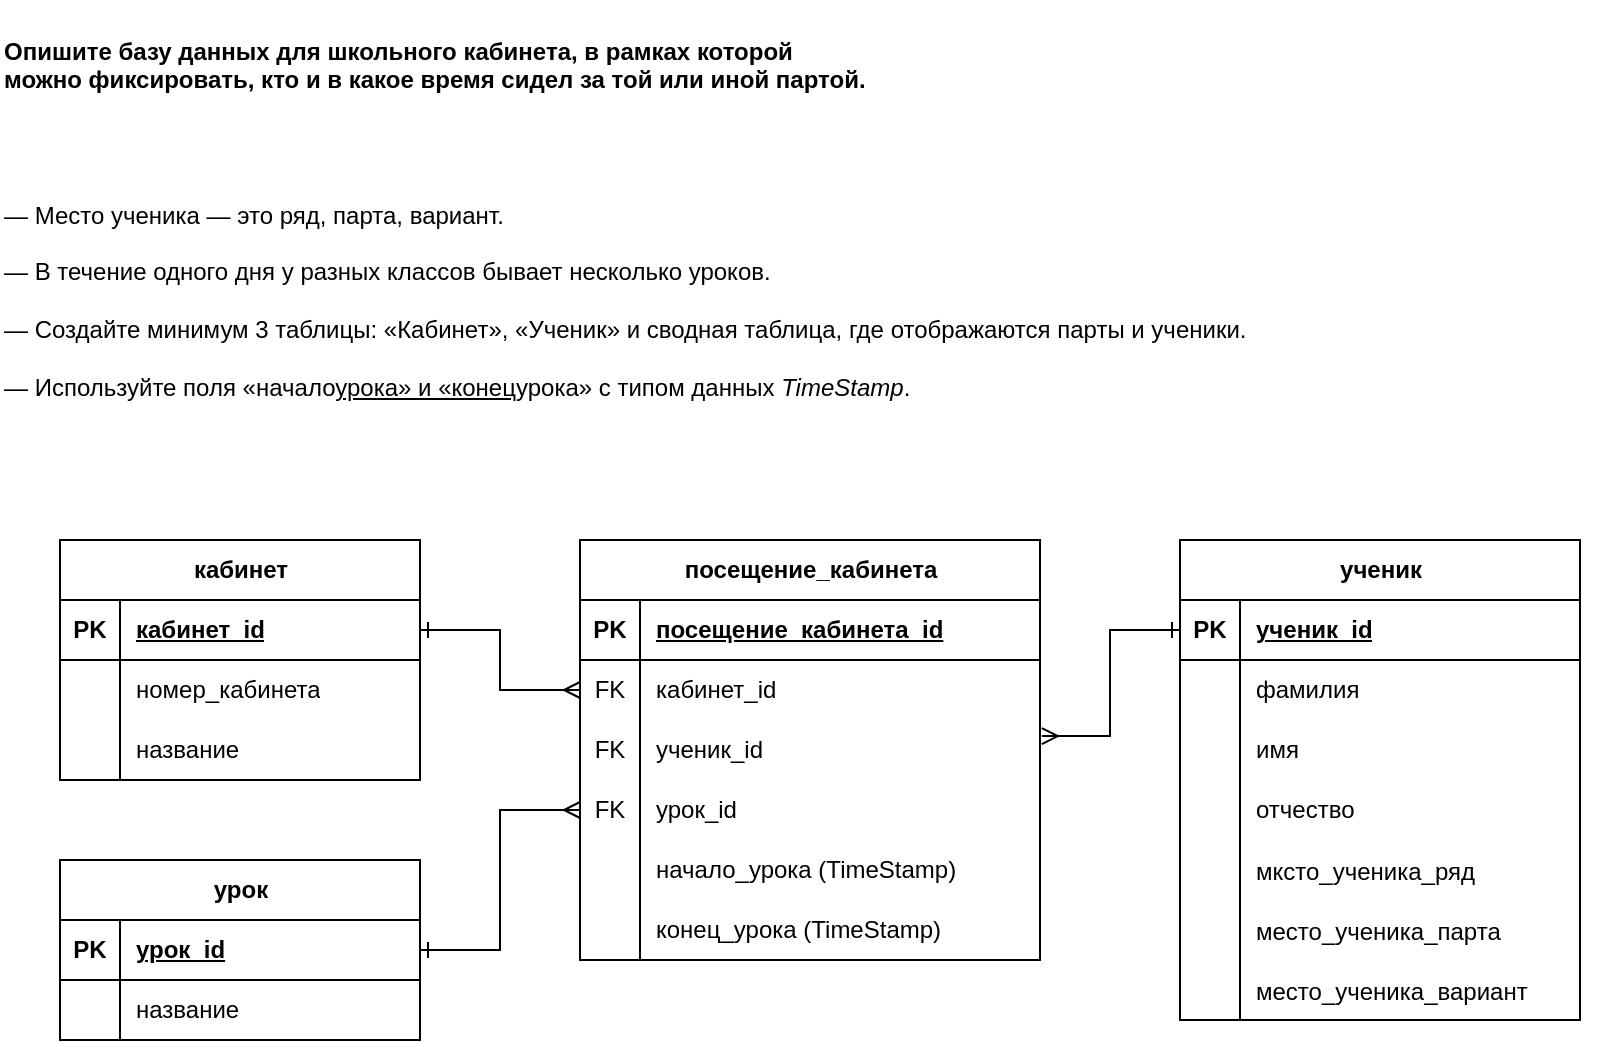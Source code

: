 <mxfile version="21.1.4">
  <diagram name="Page-1" id="039kD10yeVA2F3C_s-c-">
    <mxGraphModel dx="1398" dy="762" grid="1" gridSize="10" guides="1" tooltips="1" connect="1" arrows="1" fold="1" page="1" pageScale="1" pageWidth="827" pageHeight="1169" math="0" shadow="0">
      <root>
        <mxCell id="0" />
        <mxCell id="1" parent="0" />
        <mxCell id="CNHdDHZQIYvxRswwaer4-1" value="&lt;p&gt;&lt;strong&gt;Опишите базу данных для школьного кабинета, в рамках которой &#xa;можно фиксировать, кто и в какое время сидел за той или иной партой.&lt;/strong&gt;&lt;/p&gt;&#xa;&#xa;&lt;p&gt;— Место ученика — это ряд, парта, вариант.&lt;br&gt;&#xa;— В течение одного дня у разных классов бывает несколько уроков.&lt;br&gt;&#xa;— Создайте минимум 3 таблицы: «Кабинет», «Ученик» и сводная таблица, где отображаются парты и ученики.&lt;br&gt;&#xa;— Используйте поля «начало&lt;u&gt;урока» и «конец&lt;/u&gt;урока» с типом данных &lt;em&gt;TimeStamp&lt;/em&gt;.&lt;br&gt;&#xa;&lt;a target=&quot;_blank&quot; href=&quot;https://gb.ru/lessons/310964/homework&quot;&gt;&lt;/a&gt;&lt;/p&gt;" style="text;whiteSpace=wrap;html=1;" vertex="1" parent="1">
          <mxGeometry x="10" y="10" width="810" height="230" as="geometry" />
        </mxCell>
        <mxCell id="CNHdDHZQIYvxRswwaer4-2" value="кабинет" style="shape=table;startSize=30;container=1;collapsible=1;childLayout=tableLayout;fixedRows=1;rowLines=0;fontStyle=1;align=center;resizeLast=1;html=1;" vertex="1" parent="1">
          <mxGeometry x="40" y="280" width="180" height="120" as="geometry" />
        </mxCell>
        <mxCell id="CNHdDHZQIYvxRswwaer4-3" value="" style="shape=tableRow;horizontal=0;startSize=0;swimlaneHead=0;swimlaneBody=0;fillColor=none;collapsible=0;dropTarget=0;points=[[0,0.5],[1,0.5]];portConstraint=eastwest;top=0;left=0;right=0;bottom=1;" vertex="1" parent="CNHdDHZQIYvxRswwaer4-2">
          <mxGeometry y="30" width="180" height="30" as="geometry" />
        </mxCell>
        <mxCell id="CNHdDHZQIYvxRswwaer4-4" value="PK" style="shape=partialRectangle;connectable=0;fillColor=none;top=0;left=0;bottom=0;right=0;fontStyle=1;overflow=hidden;whiteSpace=wrap;html=1;" vertex="1" parent="CNHdDHZQIYvxRswwaer4-3">
          <mxGeometry width="30" height="30" as="geometry">
            <mxRectangle width="30" height="30" as="alternateBounds" />
          </mxGeometry>
        </mxCell>
        <mxCell id="CNHdDHZQIYvxRswwaer4-5" value="кабинет_id" style="shape=partialRectangle;connectable=0;fillColor=none;top=0;left=0;bottom=0;right=0;align=left;spacingLeft=6;fontStyle=5;overflow=hidden;whiteSpace=wrap;html=1;" vertex="1" parent="CNHdDHZQIYvxRswwaer4-3">
          <mxGeometry x="30" width="150" height="30" as="geometry">
            <mxRectangle width="150" height="30" as="alternateBounds" />
          </mxGeometry>
        </mxCell>
        <mxCell id="CNHdDHZQIYvxRswwaer4-6" value="" style="shape=tableRow;horizontal=0;startSize=0;swimlaneHead=0;swimlaneBody=0;fillColor=none;collapsible=0;dropTarget=0;points=[[0,0.5],[1,0.5]];portConstraint=eastwest;top=0;left=0;right=0;bottom=0;" vertex="1" parent="CNHdDHZQIYvxRswwaer4-2">
          <mxGeometry y="60" width="180" height="30" as="geometry" />
        </mxCell>
        <mxCell id="CNHdDHZQIYvxRswwaer4-7" value="" style="shape=partialRectangle;connectable=0;fillColor=none;top=0;left=0;bottom=0;right=0;editable=1;overflow=hidden;whiteSpace=wrap;html=1;" vertex="1" parent="CNHdDHZQIYvxRswwaer4-6">
          <mxGeometry width="30" height="30" as="geometry">
            <mxRectangle width="30" height="30" as="alternateBounds" />
          </mxGeometry>
        </mxCell>
        <mxCell id="CNHdDHZQIYvxRswwaer4-8" value="номер_кабинета" style="shape=partialRectangle;connectable=0;fillColor=none;top=0;left=0;bottom=0;right=0;align=left;spacingLeft=6;overflow=hidden;whiteSpace=wrap;html=1;" vertex="1" parent="CNHdDHZQIYvxRswwaer4-6">
          <mxGeometry x="30" width="150" height="30" as="geometry">
            <mxRectangle width="150" height="30" as="alternateBounds" />
          </mxGeometry>
        </mxCell>
        <mxCell id="CNHdDHZQIYvxRswwaer4-9" value="" style="shape=tableRow;horizontal=0;startSize=0;swimlaneHead=0;swimlaneBody=0;fillColor=none;collapsible=0;dropTarget=0;points=[[0,0.5],[1,0.5]];portConstraint=eastwest;top=0;left=0;right=0;bottom=0;" vertex="1" parent="CNHdDHZQIYvxRswwaer4-2">
          <mxGeometry y="90" width="180" height="30" as="geometry" />
        </mxCell>
        <mxCell id="CNHdDHZQIYvxRswwaer4-10" value="" style="shape=partialRectangle;connectable=0;fillColor=none;top=0;left=0;bottom=0;right=0;editable=1;overflow=hidden;whiteSpace=wrap;html=1;" vertex="1" parent="CNHdDHZQIYvxRswwaer4-9">
          <mxGeometry width="30" height="30" as="geometry">
            <mxRectangle width="30" height="30" as="alternateBounds" />
          </mxGeometry>
        </mxCell>
        <mxCell id="CNHdDHZQIYvxRswwaer4-11" value="название" style="shape=partialRectangle;connectable=0;fillColor=none;top=0;left=0;bottom=0;right=0;align=left;spacingLeft=6;overflow=hidden;whiteSpace=wrap;html=1;" vertex="1" parent="CNHdDHZQIYvxRswwaer4-9">
          <mxGeometry x="30" width="150" height="30" as="geometry">
            <mxRectangle width="150" height="30" as="alternateBounds" />
          </mxGeometry>
        </mxCell>
        <mxCell id="CNHdDHZQIYvxRswwaer4-22" value="ученик" style="shape=table;startSize=30;container=1;collapsible=1;childLayout=tableLayout;fixedRows=1;rowLines=0;fontStyle=1;align=center;resizeLast=1;html=1;" vertex="1" parent="1">
          <mxGeometry x="600" y="280" width="200" height="240" as="geometry" />
        </mxCell>
        <mxCell id="CNHdDHZQIYvxRswwaer4-23" value="" style="shape=tableRow;horizontal=0;startSize=0;swimlaneHead=0;swimlaneBody=0;fillColor=none;collapsible=0;dropTarget=0;points=[[0,0.5],[1,0.5]];portConstraint=eastwest;top=0;left=0;right=0;bottom=1;" vertex="1" parent="CNHdDHZQIYvxRswwaer4-22">
          <mxGeometry y="30" width="200" height="30" as="geometry" />
        </mxCell>
        <mxCell id="CNHdDHZQIYvxRswwaer4-24" value="PK" style="shape=partialRectangle;connectable=0;fillColor=none;top=0;left=0;bottom=0;right=0;fontStyle=1;overflow=hidden;whiteSpace=wrap;html=1;" vertex="1" parent="CNHdDHZQIYvxRswwaer4-23">
          <mxGeometry width="30" height="30" as="geometry">
            <mxRectangle width="30" height="30" as="alternateBounds" />
          </mxGeometry>
        </mxCell>
        <mxCell id="CNHdDHZQIYvxRswwaer4-25" value="&lt;div&gt;ученик_id&lt;/div&gt;" style="shape=partialRectangle;connectable=0;fillColor=none;top=0;left=0;bottom=0;right=0;align=left;spacingLeft=6;fontStyle=5;overflow=hidden;whiteSpace=wrap;html=1;" vertex="1" parent="CNHdDHZQIYvxRswwaer4-23">
          <mxGeometry x="30" width="170" height="30" as="geometry">
            <mxRectangle width="170" height="30" as="alternateBounds" />
          </mxGeometry>
        </mxCell>
        <mxCell id="CNHdDHZQIYvxRswwaer4-26" value="" style="shape=tableRow;horizontal=0;startSize=0;swimlaneHead=0;swimlaneBody=0;fillColor=none;collapsible=0;dropTarget=0;points=[[0,0.5],[1,0.5]];portConstraint=eastwest;top=0;left=0;right=0;bottom=0;" vertex="1" parent="CNHdDHZQIYvxRswwaer4-22">
          <mxGeometry y="60" width="200" height="30" as="geometry" />
        </mxCell>
        <mxCell id="CNHdDHZQIYvxRswwaer4-27" value="" style="shape=partialRectangle;connectable=0;fillColor=none;top=0;left=0;bottom=0;right=0;editable=1;overflow=hidden;whiteSpace=wrap;html=1;" vertex="1" parent="CNHdDHZQIYvxRswwaer4-26">
          <mxGeometry width="30" height="30" as="geometry">
            <mxRectangle width="30" height="30" as="alternateBounds" />
          </mxGeometry>
        </mxCell>
        <mxCell id="CNHdDHZQIYvxRswwaer4-28" value="фамилия" style="shape=partialRectangle;connectable=0;fillColor=none;top=0;left=0;bottom=0;right=0;align=left;spacingLeft=6;overflow=hidden;whiteSpace=wrap;html=1;" vertex="1" parent="CNHdDHZQIYvxRswwaer4-26">
          <mxGeometry x="30" width="170" height="30" as="geometry">
            <mxRectangle width="170" height="30" as="alternateBounds" />
          </mxGeometry>
        </mxCell>
        <mxCell id="CNHdDHZQIYvxRswwaer4-29" value="" style="shape=tableRow;horizontal=0;startSize=0;swimlaneHead=0;swimlaneBody=0;fillColor=none;collapsible=0;dropTarget=0;points=[[0,0.5],[1,0.5]];portConstraint=eastwest;top=0;left=0;right=0;bottom=0;" vertex="1" parent="CNHdDHZQIYvxRswwaer4-22">
          <mxGeometry y="90" width="200" height="30" as="geometry" />
        </mxCell>
        <mxCell id="CNHdDHZQIYvxRswwaer4-30" value="" style="shape=partialRectangle;connectable=0;fillColor=none;top=0;left=0;bottom=0;right=0;editable=1;overflow=hidden;whiteSpace=wrap;html=1;" vertex="1" parent="CNHdDHZQIYvxRswwaer4-29">
          <mxGeometry width="30" height="30" as="geometry">
            <mxRectangle width="30" height="30" as="alternateBounds" />
          </mxGeometry>
        </mxCell>
        <mxCell id="CNHdDHZQIYvxRswwaer4-31" value="имя" style="shape=partialRectangle;connectable=0;fillColor=none;top=0;left=0;bottom=0;right=0;align=left;spacingLeft=6;overflow=hidden;whiteSpace=wrap;html=1;" vertex="1" parent="CNHdDHZQIYvxRswwaer4-29">
          <mxGeometry x="30" width="170" height="30" as="geometry">
            <mxRectangle width="170" height="30" as="alternateBounds" />
          </mxGeometry>
        </mxCell>
        <mxCell id="CNHdDHZQIYvxRswwaer4-32" value="" style="shape=tableRow;horizontal=0;startSize=0;swimlaneHead=0;swimlaneBody=0;fillColor=none;collapsible=0;dropTarget=0;points=[[0,0.5],[1,0.5]];portConstraint=eastwest;top=0;left=0;right=0;bottom=0;" vertex="1" parent="CNHdDHZQIYvxRswwaer4-22">
          <mxGeometry y="120" width="200" height="30" as="geometry" />
        </mxCell>
        <mxCell id="CNHdDHZQIYvxRswwaer4-33" value="" style="shape=partialRectangle;connectable=0;fillColor=none;top=0;left=0;bottom=0;right=0;editable=1;overflow=hidden;whiteSpace=wrap;html=1;" vertex="1" parent="CNHdDHZQIYvxRswwaer4-32">
          <mxGeometry width="30" height="30" as="geometry">
            <mxRectangle width="30" height="30" as="alternateBounds" />
          </mxGeometry>
        </mxCell>
        <mxCell id="CNHdDHZQIYvxRswwaer4-34" value="отчество" style="shape=partialRectangle;connectable=0;fillColor=none;top=0;left=0;bottom=0;right=0;align=left;spacingLeft=6;overflow=hidden;whiteSpace=wrap;html=1;" vertex="1" parent="CNHdDHZQIYvxRswwaer4-32">
          <mxGeometry x="30" width="170" height="30" as="geometry">
            <mxRectangle width="170" height="30" as="alternateBounds" />
          </mxGeometry>
        </mxCell>
        <mxCell id="CNHdDHZQIYvxRswwaer4-35" value="" style="shape=tableRow;horizontal=0;startSize=0;swimlaneHead=0;swimlaneBody=0;fillColor=none;collapsible=0;dropTarget=0;points=[[0,0.5],[1,0.5]];portConstraint=eastwest;top=0;left=0;right=0;bottom=0;" vertex="1" parent="CNHdDHZQIYvxRswwaer4-22">
          <mxGeometry y="150" width="200" height="30" as="geometry" />
        </mxCell>
        <mxCell id="CNHdDHZQIYvxRswwaer4-36" value="" style="shape=partialRectangle;connectable=0;fillColor=none;top=0;left=0;bottom=0;right=0;editable=1;overflow=hidden;" vertex="1" parent="CNHdDHZQIYvxRswwaer4-35">
          <mxGeometry width="30" height="30" as="geometry">
            <mxRectangle width="30" height="30" as="alternateBounds" />
          </mxGeometry>
        </mxCell>
        <mxCell id="CNHdDHZQIYvxRswwaer4-37" value="мксто_ученика_ряд" style="shape=partialRectangle;connectable=0;fillColor=none;top=0;left=0;bottom=0;right=0;align=left;spacingLeft=6;overflow=hidden;" vertex="1" parent="CNHdDHZQIYvxRswwaer4-35">
          <mxGeometry x="30" width="170" height="30" as="geometry">
            <mxRectangle width="170" height="30" as="alternateBounds" />
          </mxGeometry>
        </mxCell>
        <mxCell id="CNHdDHZQIYvxRswwaer4-38" value="" style="shape=tableRow;horizontal=0;startSize=0;swimlaneHead=0;swimlaneBody=0;fillColor=none;collapsible=0;dropTarget=0;points=[[0,0.5],[1,0.5]];portConstraint=eastwest;top=0;left=0;right=0;bottom=0;" vertex="1" parent="CNHdDHZQIYvxRswwaer4-22">
          <mxGeometry y="180" width="200" height="30" as="geometry" />
        </mxCell>
        <mxCell id="CNHdDHZQIYvxRswwaer4-39" value="" style="shape=partialRectangle;connectable=0;fillColor=none;top=0;left=0;bottom=0;right=0;editable=1;overflow=hidden;" vertex="1" parent="CNHdDHZQIYvxRswwaer4-38">
          <mxGeometry width="30" height="30" as="geometry">
            <mxRectangle width="30" height="30" as="alternateBounds" />
          </mxGeometry>
        </mxCell>
        <mxCell id="CNHdDHZQIYvxRswwaer4-40" value="место_ученика_парта" style="shape=partialRectangle;connectable=0;fillColor=none;top=0;left=0;bottom=0;right=0;align=left;spacingLeft=6;overflow=hidden;" vertex="1" parent="CNHdDHZQIYvxRswwaer4-38">
          <mxGeometry x="30" width="170" height="30" as="geometry">
            <mxRectangle width="170" height="30" as="alternateBounds" />
          </mxGeometry>
        </mxCell>
        <mxCell id="CNHdDHZQIYvxRswwaer4-41" value="" style="shape=tableRow;horizontal=0;startSize=0;swimlaneHead=0;swimlaneBody=0;fillColor=none;collapsible=0;dropTarget=0;points=[[0,0.5],[1,0.5]];portConstraint=eastwest;top=0;left=0;right=0;bottom=0;" vertex="1" parent="CNHdDHZQIYvxRswwaer4-22">
          <mxGeometry y="210" width="200" height="30" as="geometry" />
        </mxCell>
        <mxCell id="CNHdDHZQIYvxRswwaer4-42" value="" style="shape=partialRectangle;connectable=0;fillColor=none;top=0;left=0;bottom=0;right=0;editable=1;overflow=hidden;" vertex="1" parent="CNHdDHZQIYvxRswwaer4-41">
          <mxGeometry width="30" height="30" as="geometry">
            <mxRectangle width="30" height="30" as="alternateBounds" />
          </mxGeometry>
        </mxCell>
        <mxCell id="CNHdDHZQIYvxRswwaer4-43" value="место_ученика_вариант" style="shape=partialRectangle;connectable=0;fillColor=none;top=0;left=0;bottom=0;right=0;align=left;spacingLeft=6;overflow=hidden;" vertex="1" parent="CNHdDHZQIYvxRswwaer4-41">
          <mxGeometry x="30" width="170" height="30" as="geometry">
            <mxRectangle width="170" height="30" as="alternateBounds" />
          </mxGeometry>
        </mxCell>
        <mxCell id="CNHdDHZQIYvxRswwaer4-44" value="посещение_кабинета" style="shape=table;startSize=30;container=1;collapsible=1;childLayout=tableLayout;fixedRows=1;rowLines=0;fontStyle=1;align=center;resizeLast=1;html=1;" vertex="1" parent="1">
          <mxGeometry x="300" y="280" width="230" height="210" as="geometry" />
        </mxCell>
        <mxCell id="CNHdDHZQIYvxRswwaer4-45" value="" style="shape=tableRow;horizontal=0;startSize=0;swimlaneHead=0;swimlaneBody=0;fillColor=none;collapsible=0;dropTarget=0;points=[[0,0.5],[1,0.5]];portConstraint=eastwest;top=0;left=0;right=0;bottom=1;" vertex="1" parent="CNHdDHZQIYvxRswwaer4-44">
          <mxGeometry y="30" width="230" height="30" as="geometry" />
        </mxCell>
        <mxCell id="CNHdDHZQIYvxRswwaer4-46" value="PK" style="shape=partialRectangle;connectable=0;fillColor=none;top=0;left=0;bottom=0;right=0;fontStyle=1;overflow=hidden;whiteSpace=wrap;html=1;" vertex="1" parent="CNHdDHZQIYvxRswwaer4-45">
          <mxGeometry width="30" height="30" as="geometry">
            <mxRectangle width="30" height="30" as="alternateBounds" />
          </mxGeometry>
        </mxCell>
        <mxCell id="CNHdDHZQIYvxRswwaer4-47" value="посещение_кабинета_id" style="shape=partialRectangle;connectable=0;fillColor=none;top=0;left=0;bottom=0;right=0;align=left;spacingLeft=6;fontStyle=5;overflow=hidden;whiteSpace=wrap;html=1;" vertex="1" parent="CNHdDHZQIYvxRswwaer4-45">
          <mxGeometry x="30" width="200" height="30" as="geometry">
            <mxRectangle width="200" height="30" as="alternateBounds" />
          </mxGeometry>
        </mxCell>
        <mxCell id="CNHdDHZQIYvxRswwaer4-57" value="" style="shape=tableRow;horizontal=0;startSize=0;swimlaneHead=0;swimlaneBody=0;fillColor=none;collapsible=0;dropTarget=0;points=[[0,0.5],[1,0.5]];portConstraint=eastwest;top=0;left=0;right=0;bottom=0;" vertex="1" parent="CNHdDHZQIYvxRswwaer4-44">
          <mxGeometry y="60" width="230" height="30" as="geometry" />
        </mxCell>
        <mxCell id="CNHdDHZQIYvxRswwaer4-58" value="FK" style="shape=partialRectangle;connectable=0;fillColor=none;top=0;left=0;bottom=0;right=0;fontStyle=0;overflow=hidden;whiteSpace=wrap;html=1;" vertex="1" parent="CNHdDHZQIYvxRswwaer4-57">
          <mxGeometry width="30" height="30" as="geometry">
            <mxRectangle width="30" height="30" as="alternateBounds" />
          </mxGeometry>
        </mxCell>
        <mxCell id="CNHdDHZQIYvxRswwaer4-59" value="кабинет_id" style="shape=partialRectangle;connectable=0;fillColor=none;top=0;left=0;bottom=0;right=0;align=left;spacingLeft=6;fontStyle=0;overflow=hidden;whiteSpace=wrap;html=1;" vertex="1" parent="CNHdDHZQIYvxRswwaer4-57">
          <mxGeometry x="30" width="200" height="30" as="geometry">
            <mxRectangle width="200" height="30" as="alternateBounds" />
          </mxGeometry>
        </mxCell>
        <mxCell id="CNHdDHZQIYvxRswwaer4-60" value="" style="shape=tableRow;horizontal=0;startSize=0;swimlaneHead=0;swimlaneBody=0;fillColor=none;collapsible=0;dropTarget=0;points=[[0,0.5],[1,0.5]];portConstraint=eastwest;top=0;left=0;right=0;bottom=0;" vertex="1" parent="CNHdDHZQIYvxRswwaer4-44">
          <mxGeometry y="90" width="230" height="30" as="geometry" />
        </mxCell>
        <mxCell id="CNHdDHZQIYvxRswwaer4-61" value="FK" style="shape=partialRectangle;connectable=0;fillColor=none;top=0;left=0;bottom=0;right=0;fontStyle=0;overflow=hidden;whiteSpace=wrap;html=1;" vertex="1" parent="CNHdDHZQIYvxRswwaer4-60">
          <mxGeometry width="30" height="30" as="geometry">
            <mxRectangle width="30" height="30" as="alternateBounds" />
          </mxGeometry>
        </mxCell>
        <mxCell id="CNHdDHZQIYvxRswwaer4-62" value="ученик_id" style="shape=partialRectangle;connectable=0;fillColor=none;top=0;left=0;bottom=0;right=0;align=left;spacingLeft=6;fontStyle=0;overflow=hidden;whiteSpace=wrap;html=1;" vertex="1" parent="CNHdDHZQIYvxRswwaer4-60">
          <mxGeometry x="30" width="200" height="30" as="geometry">
            <mxRectangle width="200" height="30" as="alternateBounds" />
          </mxGeometry>
        </mxCell>
        <mxCell id="CNHdDHZQIYvxRswwaer4-65" value="" style="shape=tableRow;horizontal=0;startSize=0;swimlaneHead=0;swimlaneBody=0;fillColor=none;collapsible=0;dropTarget=0;points=[[0,0.5],[1,0.5]];portConstraint=eastwest;top=0;left=0;right=0;bottom=0;" vertex="1" parent="CNHdDHZQIYvxRswwaer4-44">
          <mxGeometry y="120" width="230" height="30" as="geometry" />
        </mxCell>
        <mxCell id="CNHdDHZQIYvxRswwaer4-66" value="FK" style="shape=partialRectangle;connectable=0;fillColor=none;top=0;left=0;bottom=0;right=0;fontStyle=0;overflow=hidden;whiteSpace=wrap;html=1;" vertex="1" parent="CNHdDHZQIYvxRswwaer4-65">
          <mxGeometry width="30" height="30" as="geometry">
            <mxRectangle width="30" height="30" as="alternateBounds" />
          </mxGeometry>
        </mxCell>
        <mxCell id="CNHdDHZQIYvxRswwaer4-67" value="урок_id" style="shape=partialRectangle;connectable=0;fillColor=none;top=0;left=0;bottom=0;right=0;align=left;spacingLeft=6;fontStyle=0;overflow=hidden;whiteSpace=wrap;html=1;" vertex="1" parent="CNHdDHZQIYvxRswwaer4-65">
          <mxGeometry x="30" width="200" height="30" as="geometry">
            <mxRectangle width="200" height="30" as="alternateBounds" />
          </mxGeometry>
        </mxCell>
        <mxCell id="CNHdDHZQIYvxRswwaer4-48" value="" style="shape=tableRow;horizontal=0;startSize=0;swimlaneHead=0;swimlaneBody=0;fillColor=none;collapsible=0;dropTarget=0;points=[[0,0.5],[1,0.5]];portConstraint=eastwest;top=0;left=0;right=0;bottom=0;" vertex="1" parent="CNHdDHZQIYvxRswwaer4-44">
          <mxGeometry y="150" width="230" height="30" as="geometry" />
        </mxCell>
        <mxCell id="CNHdDHZQIYvxRswwaer4-49" value="" style="shape=partialRectangle;connectable=0;fillColor=none;top=0;left=0;bottom=0;right=0;editable=1;overflow=hidden;whiteSpace=wrap;html=1;" vertex="1" parent="CNHdDHZQIYvxRswwaer4-48">
          <mxGeometry width="30" height="30" as="geometry">
            <mxRectangle width="30" height="30" as="alternateBounds" />
          </mxGeometry>
        </mxCell>
        <mxCell id="CNHdDHZQIYvxRswwaer4-50" value="начало_урока (TimeStamp)" style="shape=partialRectangle;connectable=0;fillColor=none;top=0;left=0;bottom=0;right=0;align=left;spacingLeft=6;overflow=hidden;whiteSpace=wrap;html=1;" vertex="1" parent="CNHdDHZQIYvxRswwaer4-48">
          <mxGeometry x="30" width="200" height="30" as="geometry">
            <mxRectangle width="200" height="30" as="alternateBounds" />
          </mxGeometry>
        </mxCell>
        <mxCell id="CNHdDHZQIYvxRswwaer4-51" value="" style="shape=tableRow;horizontal=0;startSize=0;swimlaneHead=0;swimlaneBody=0;fillColor=none;collapsible=0;dropTarget=0;points=[[0,0.5],[1,0.5]];portConstraint=eastwest;top=0;left=0;right=0;bottom=0;" vertex="1" parent="CNHdDHZQIYvxRswwaer4-44">
          <mxGeometry y="180" width="230" height="30" as="geometry" />
        </mxCell>
        <mxCell id="CNHdDHZQIYvxRswwaer4-52" value="" style="shape=partialRectangle;connectable=0;fillColor=none;top=0;left=0;bottom=0;right=0;editable=1;overflow=hidden;whiteSpace=wrap;html=1;" vertex="1" parent="CNHdDHZQIYvxRswwaer4-51">
          <mxGeometry width="30" height="30" as="geometry">
            <mxRectangle width="30" height="30" as="alternateBounds" />
          </mxGeometry>
        </mxCell>
        <mxCell id="CNHdDHZQIYvxRswwaer4-53" value="конец_урока (TimeStamp)" style="shape=partialRectangle;connectable=0;fillColor=none;top=0;left=0;bottom=0;right=0;align=left;spacingLeft=6;overflow=hidden;whiteSpace=wrap;html=1;" vertex="1" parent="CNHdDHZQIYvxRswwaer4-51">
          <mxGeometry x="30" width="200" height="30" as="geometry">
            <mxRectangle width="200" height="30" as="alternateBounds" />
          </mxGeometry>
        </mxCell>
        <mxCell id="CNHdDHZQIYvxRswwaer4-63" style="edgeStyle=orthogonalEdgeStyle;rounded=0;orthogonalLoop=1;jettySize=auto;html=1;exitX=1;exitY=0.5;exitDx=0;exitDy=0;entryX=0;entryY=0.5;entryDx=0;entryDy=0;startArrow=ERone;startFill=0;endArrow=ERmany;endFill=0;" edge="1" parent="1" source="CNHdDHZQIYvxRswwaer4-3" target="CNHdDHZQIYvxRswwaer4-57">
          <mxGeometry relative="1" as="geometry" />
        </mxCell>
        <mxCell id="CNHdDHZQIYvxRswwaer4-64" style="edgeStyle=orthogonalEdgeStyle;rounded=0;orthogonalLoop=1;jettySize=auto;html=1;entryX=1.004;entryY=0.267;entryDx=0;entryDy=0;endArrow=ERmany;endFill=0;startArrow=ERone;startFill=0;entryPerimeter=0;" edge="1" parent="1" source="CNHdDHZQIYvxRswwaer4-23" target="CNHdDHZQIYvxRswwaer4-60">
          <mxGeometry relative="1" as="geometry">
            <mxPoint x="580" y="410" as="sourcePoint" />
          </mxGeometry>
        </mxCell>
        <mxCell id="CNHdDHZQIYvxRswwaer4-68" value="урок" style="shape=table;startSize=30;container=1;collapsible=1;childLayout=tableLayout;fixedRows=1;rowLines=0;fontStyle=1;align=center;resizeLast=1;html=1;" vertex="1" parent="1">
          <mxGeometry x="40" y="440" width="180" height="90" as="geometry" />
        </mxCell>
        <mxCell id="CNHdDHZQIYvxRswwaer4-69" value="" style="shape=tableRow;horizontal=0;startSize=0;swimlaneHead=0;swimlaneBody=0;fillColor=none;collapsible=0;dropTarget=0;points=[[0,0.5],[1,0.5]];portConstraint=eastwest;top=0;left=0;right=0;bottom=1;" vertex="1" parent="CNHdDHZQIYvxRswwaer4-68">
          <mxGeometry y="30" width="180" height="30" as="geometry" />
        </mxCell>
        <mxCell id="CNHdDHZQIYvxRswwaer4-70" value="PK" style="shape=partialRectangle;connectable=0;fillColor=none;top=0;left=0;bottom=0;right=0;fontStyle=1;overflow=hidden;whiteSpace=wrap;html=1;" vertex="1" parent="CNHdDHZQIYvxRswwaer4-69">
          <mxGeometry width="30" height="30" as="geometry">
            <mxRectangle width="30" height="30" as="alternateBounds" />
          </mxGeometry>
        </mxCell>
        <mxCell id="CNHdDHZQIYvxRswwaer4-71" value="урок_id" style="shape=partialRectangle;connectable=0;fillColor=none;top=0;left=0;bottom=0;right=0;align=left;spacingLeft=6;fontStyle=5;overflow=hidden;whiteSpace=wrap;html=1;" vertex="1" parent="CNHdDHZQIYvxRswwaer4-69">
          <mxGeometry x="30" width="150" height="30" as="geometry">
            <mxRectangle width="150" height="30" as="alternateBounds" />
          </mxGeometry>
        </mxCell>
        <mxCell id="CNHdDHZQIYvxRswwaer4-72" value="" style="shape=tableRow;horizontal=0;startSize=0;swimlaneHead=0;swimlaneBody=0;fillColor=none;collapsible=0;dropTarget=0;points=[[0,0.5],[1,0.5]];portConstraint=eastwest;top=0;left=0;right=0;bottom=0;" vertex="1" parent="CNHdDHZQIYvxRswwaer4-68">
          <mxGeometry y="60" width="180" height="30" as="geometry" />
        </mxCell>
        <mxCell id="CNHdDHZQIYvxRswwaer4-73" value="" style="shape=partialRectangle;connectable=0;fillColor=none;top=0;left=0;bottom=0;right=0;editable=1;overflow=hidden;whiteSpace=wrap;html=1;" vertex="1" parent="CNHdDHZQIYvxRswwaer4-72">
          <mxGeometry width="30" height="30" as="geometry">
            <mxRectangle width="30" height="30" as="alternateBounds" />
          </mxGeometry>
        </mxCell>
        <mxCell id="CNHdDHZQIYvxRswwaer4-74" value="название" style="shape=partialRectangle;connectable=0;fillColor=none;top=0;left=0;bottom=0;right=0;align=left;spacingLeft=6;overflow=hidden;whiteSpace=wrap;html=1;" vertex="1" parent="CNHdDHZQIYvxRswwaer4-72">
          <mxGeometry x="30" width="150" height="30" as="geometry">
            <mxRectangle width="150" height="30" as="alternateBounds" />
          </mxGeometry>
        </mxCell>
        <mxCell id="CNHdDHZQIYvxRswwaer4-81" style="edgeStyle=orthogonalEdgeStyle;rounded=0;orthogonalLoop=1;jettySize=auto;html=1;exitX=1;exitY=0.5;exitDx=0;exitDy=0;endArrow=ERmany;endFill=0;startArrow=ERone;startFill=0;" edge="1" parent="1" source="CNHdDHZQIYvxRswwaer4-69" target="CNHdDHZQIYvxRswwaer4-65">
          <mxGeometry relative="1" as="geometry">
            <mxPoint x="250" y="400" as="targetPoint" />
          </mxGeometry>
        </mxCell>
      </root>
    </mxGraphModel>
  </diagram>
</mxfile>
